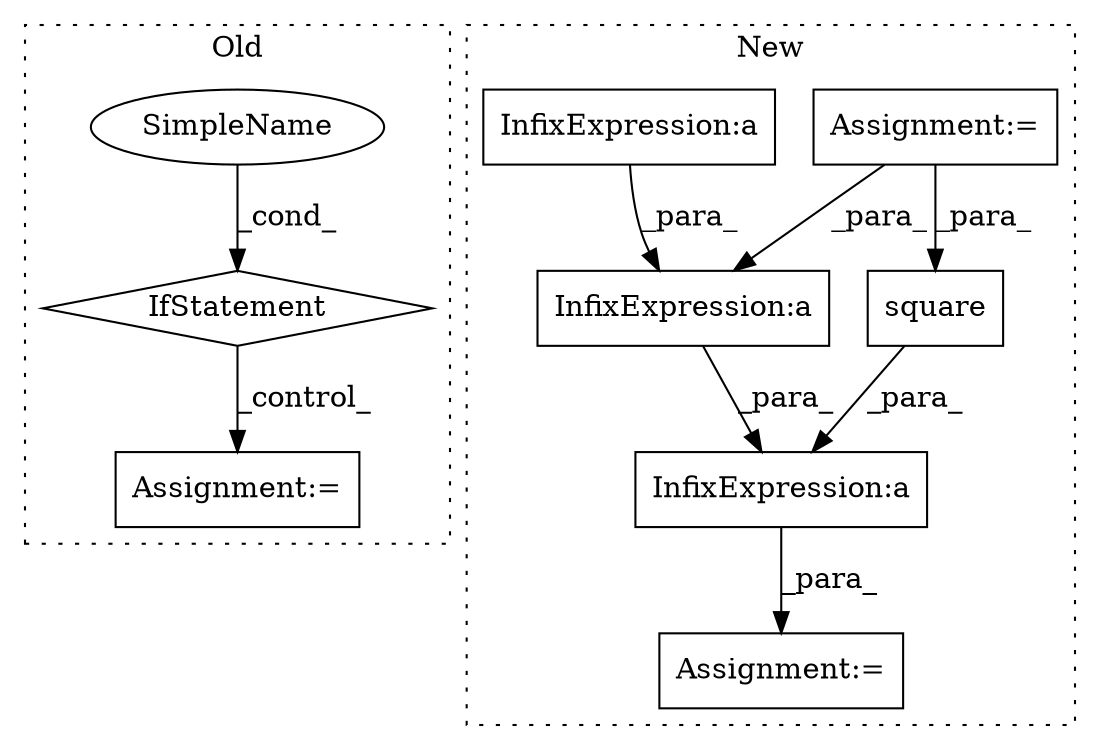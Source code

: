 digraph G {
subgraph cluster0 {
1 [label="IfStatement" a="25" s="8978,9028" l="4,2" shape="diamond"];
6 [label="Assignment:=" a="7" s="9051" l="1" shape="box"];
8 [label="SimpleName" a="42" s="" l="" shape="ellipse"];
label = "Old";
style="dotted";
}
subgraph cluster1 {
2 [label="square" a="32" s="9105,9113" l="7,1" shape="box"];
3 [label="Assignment:=" a="7" s="9057" l="1" shape="box"];
4 [label="InfixExpression:a" a="27" s="9161" l="3" shape="box"];
5 [label="Assignment:=" a="7" s="8979" l="1" shape="box"];
7 [label="InfixExpression:a" a="27" s="9065" l="3" shape="box"];
9 [label="InfixExpression:a" a="27" s="9016" l="3" shape="box"];
label = "New";
style="dotted";
}
1 -> 6 [label="_control_"];
2 -> 4 [label="_para_"];
4 -> 3 [label="_para_"];
5 -> 2 [label="_para_"];
5 -> 7 [label="_para_"];
7 -> 4 [label="_para_"];
8 -> 1 [label="_cond_"];
9 -> 7 [label="_para_"];
}